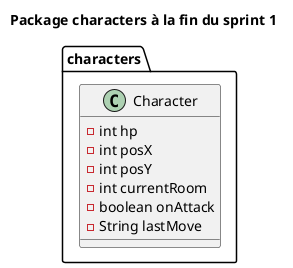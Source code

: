 @startuml

title Package characters à la fin du sprint 1

package characters {
    
    class Character {
        - int hp
        - int posX
        - int posY
        - int currentRoom
        - boolean onAttack
        - String lastMove
    }
}

@enduml
